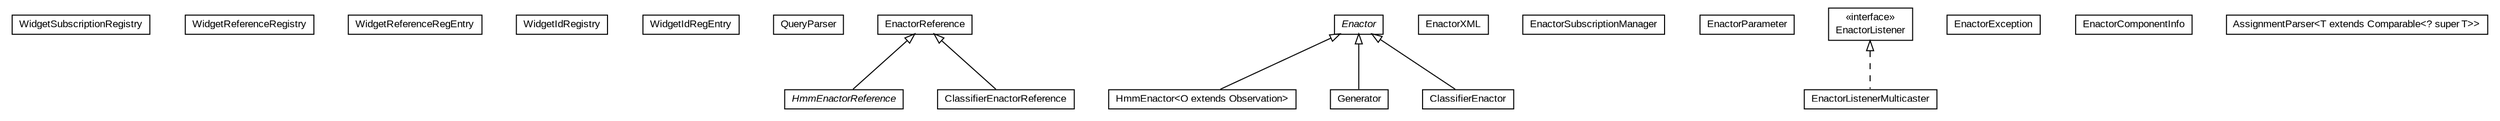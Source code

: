#!/usr/local/bin/dot
#
# Class diagram 
# Generated by UMLGraph version 5.3 (http://www.umlgraph.org/)
#

digraph G {
	edge [fontname="arial",fontsize=10,labelfontname="arial",labelfontsize=10];
	node [fontname="arial",fontsize=10,shape=plaintext];
	nodesep=0.25;
	ranksep=0.5;
	// context.arch.enactor.WidgetSubscriptionRegistry
	c9757 [label=<<table title="context.arch.enactor.WidgetSubscriptionRegistry" border="0" cellborder="1" cellspacing="0" cellpadding="2" port="p" href="./WidgetSubscriptionRegistry.html">
		<tr><td><table border="0" cellspacing="0" cellpadding="1">
<tr><td align="center" balign="center"> WidgetSubscriptionRegistry </td></tr>
		</table></td></tr>
		</table>>, fontname="arial", fontcolor="black", fontsize=10.0];
	// context.arch.enactor.WidgetReferenceRegistry
	c9758 [label=<<table title="context.arch.enactor.WidgetReferenceRegistry" border="0" cellborder="1" cellspacing="0" cellpadding="2" port="p" href="./WidgetReferenceRegistry.html">
		<tr><td><table border="0" cellspacing="0" cellpadding="1">
<tr><td align="center" balign="center"> WidgetReferenceRegistry </td></tr>
		</table></td></tr>
		</table>>, fontname="arial", fontcolor="black", fontsize=10.0];
	// context.arch.enactor.WidgetReferenceRegistry.WidgetReferenceRegEntry
	c9759 [label=<<table title="context.arch.enactor.WidgetReferenceRegistry.WidgetReferenceRegEntry" border="0" cellborder="1" cellspacing="0" cellpadding="2" port="p" href="./WidgetReferenceRegistry.WidgetReferenceRegEntry.html">
		<tr><td><table border="0" cellspacing="0" cellpadding="1">
<tr><td align="center" balign="center"> WidgetReferenceRegEntry </td></tr>
		</table></td></tr>
		</table>>, fontname="arial", fontcolor="black", fontsize=10.0];
	// context.arch.enactor.WidgetIdRegistry
	c9760 [label=<<table title="context.arch.enactor.WidgetIdRegistry" border="0" cellborder="1" cellspacing="0" cellpadding="2" port="p" href="./WidgetIdRegistry.html">
		<tr><td><table border="0" cellspacing="0" cellpadding="1">
<tr><td align="center" balign="center"> WidgetIdRegistry </td></tr>
		</table></td></tr>
		</table>>, fontname="arial", fontcolor="black", fontsize=10.0];
	// context.arch.enactor.WidgetIdRegistry.WidgetIdRegEntry
	c9761 [label=<<table title="context.arch.enactor.WidgetIdRegistry.WidgetIdRegEntry" border="0" cellborder="1" cellspacing="0" cellpadding="2" port="p" href="./WidgetIdRegistry.WidgetIdRegEntry.html">
		<tr><td><table border="0" cellspacing="0" cellpadding="1">
<tr><td align="center" balign="center"> WidgetIdRegEntry </td></tr>
		</table></td></tr>
		</table>>, fontname="arial", fontcolor="black", fontsize=10.0];
	// context.arch.enactor.QueryParser
	c9762 [label=<<table title="context.arch.enactor.QueryParser" border="0" cellborder="1" cellspacing="0" cellpadding="2" port="p" href="./QueryParser.html">
		<tr><td><table border="0" cellspacing="0" cellpadding="1">
<tr><td align="center" balign="center"> QueryParser </td></tr>
		</table></td></tr>
		</table>>, fontname="arial", fontcolor="black", fontsize=10.0];
	// context.arch.enactor.HmmEnactorReference
	c9763 [label=<<table title="context.arch.enactor.HmmEnactorReference" border="0" cellborder="1" cellspacing="0" cellpadding="2" port="p" href="./HmmEnactorReference.html">
		<tr><td><table border="0" cellspacing="0" cellpadding="1">
<tr><td align="center" balign="center"><font face="arial italic"> HmmEnactorReference </font></td></tr>
		</table></td></tr>
		</table>>, fontname="arial", fontcolor="black", fontsize=10.0];
	// context.arch.enactor.HmmEnactor<O extends be.ac.ulg.montefiore.run.jahmm.Observation>
	c9764 [label=<<table title="context.arch.enactor.HmmEnactor" border="0" cellborder="1" cellspacing="0" cellpadding="2" port="p" href="./HmmEnactor.html">
		<tr><td><table border="0" cellspacing="0" cellpadding="1">
<tr><td align="center" balign="center"> HmmEnactor&lt;O extends Observation&gt; </td></tr>
		</table></td></tr>
		</table>>, fontname="arial", fontcolor="black", fontsize=10.0];
	// context.arch.enactor.Generator
	c9765 [label=<<table title="context.arch.enactor.Generator" border="0" cellborder="1" cellspacing="0" cellpadding="2" port="p" href="./Generator.html">
		<tr><td><table border="0" cellspacing="0" cellpadding="1">
<tr><td align="center" balign="center"> Generator </td></tr>
		</table></td></tr>
		</table>>, fontname="arial", fontcolor="black", fontsize=10.0];
	// context.arch.enactor.EnactorXML
	c9766 [label=<<table title="context.arch.enactor.EnactorXML" border="0" cellborder="1" cellspacing="0" cellpadding="2" port="p" href="./EnactorXML.html">
		<tr><td><table border="0" cellspacing="0" cellpadding="1">
<tr><td align="center" balign="center"> EnactorXML </td></tr>
		</table></td></tr>
		</table>>, fontname="arial", fontcolor="black", fontsize=10.0];
	// context.arch.enactor.EnactorSubscriptionManager
	c9767 [label=<<table title="context.arch.enactor.EnactorSubscriptionManager" border="0" cellborder="1" cellspacing="0" cellpadding="2" port="p" href="./EnactorSubscriptionManager.html">
		<tr><td><table border="0" cellspacing="0" cellpadding="1">
<tr><td align="center" balign="center"> EnactorSubscriptionManager </td></tr>
		</table></td></tr>
		</table>>, fontname="arial", fontcolor="black", fontsize=10.0];
	// context.arch.enactor.EnactorReference
	c9768 [label=<<table title="context.arch.enactor.EnactorReference" border="0" cellborder="1" cellspacing="0" cellpadding="2" port="p" href="./EnactorReference.html">
		<tr><td><table border="0" cellspacing="0" cellpadding="1">
<tr><td align="center" balign="center"> EnactorReference </td></tr>
		</table></td></tr>
		</table>>, fontname="arial", fontcolor="black", fontsize=10.0];
	// context.arch.enactor.EnactorParameter
	c9769 [label=<<table title="context.arch.enactor.EnactorParameter" border="0" cellborder="1" cellspacing="0" cellpadding="2" port="p" href="./EnactorParameter.html">
		<tr><td><table border="0" cellspacing="0" cellpadding="1">
<tr><td align="center" balign="center"> EnactorParameter </td></tr>
		</table></td></tr>
		</table>>, fontname="arial", fontcolor="black", fontsize=10.0];
	// context.arch.enactor.EnactorListenerMulticaster
	c9770 [label=<<table title="context.arch.enactor.EnactorListenerMulticaster" border="0" cellborder="1" cellspacing="0" cellpadding="2" port="p" href="./EnactorListenerMulticaster.html">
		<tr><td><table border="0" cellspacing="0" cellpadding="1">
<tr><td align="center" balign="center"> EnactorListenerMulticaster </td></tr>
		</table></td></tr>
		</table>>, fontname="arial", fontcolor="black", fontsize=10.0];
	// context.arch.enactor.EnactorListener
	c9771 [label=<<table title="context.arch.enactor.EnactorListener" border="0" cellborder="1" cellspacing="0" cellpadding="2" port="p" href="./EnactorListener.html">
		<tr><td><table border="0" cellspacing="0" cellpadding="1">
<tr><td align="center" balign="center"> &#171;interface&#187; </td></tr>
<tr><td align="center" balign="center"> EnactorListener </td></tr>
		</table></td></tr>
		</table>>, fontname="arial", fontcolor="black", fontsize=10.0];
	// context.arch.enactor.EnactorException
	c9772 [label=<<table title="context.arch.enactor.EnactorException" border="0" cellborder="1" cellspacing="0" cellpadding="2" port="p" href="./EnactorException.html">
		<tr><td><table border="0" cellspacing="0" cellpadding="1">
<tr><td align="center" balign="center"> EnactorException </td></tr>
		</table></td></tr>
		</table>>, fontname="arial", fontcolor="black", fontsize=10.0];
	// context.arch.enactor.EnactorComponentInfo
	c9773 [label=<<table title="context.arch.enactor.EnactorComponentInfo" border="0" cellborder="1" cellspacing="0" cellpadding="2" port="p" href="./EnactorComponentInfo.html">
		<tr><td><table border="0" cellspacing="0" cellpadding="1">
<tr><td align="center" balign="center"> EnactorComponentInfo </td></tr>
		</table></td></tr>
		</table>>, fontname="arial", fontcolor="black", fontsize=10.0];
	// context.arch.enactor.Enactor
	c9774 [label=<<table title="context.arch.enactor.Enactor" border="0" cellborder="1" cellspacing="0" cellpadding="2" port="p" href="./Enactor.html">
		<tr><td><table border="0" cellspacing="0" cellpadding="1">
<tr><td align="center" balign="center"><font face="arial italic"> Enactor </font></td></tr>
		</table></td></tr>
		</table>>, fontname="arial", fontcolor="black", fontsize=10.0];
	// context.arch.enactor.ClassifierEnactorReference
	c9775 [label=<<table title="context.arch.enactor.ClassifierEnactorReference" border="0" cellborder="1" cellspacing="0" cellpadding="2" port="p" href="./ClassifierEnactorReference.html">
		<tr><td><table border="0" cellspacing="0" cellpadding="1">
<tr><td align="center" balign="center"> ClassifierEnactorReference </td></tr>
		</table></td></tr>
		</table>>, fontname="arial", fontcolor="black", fontsize=10.0];
	// context.arch.enactor.ClassifierEnactor
	c9776 [label=<<table title="context.arch.enactor.ClassifierEnactor" border="0" cellborder="1" cellspacing="0" cellpadding="2" port="p" href="./ClassifierEnactor.html">
		<tr><td><table border="0" cellspacing="0" cellpadding="1">
<tr><td align="center" balign="center"> ClassifierEnactor </td></tr>
		</table></td></tr>
		</table>>, fontname="arial", fontcolor="black", fontsize=10.0];
	// context.arch.enactor.AssignmentParser<T extends java.lang.Comparable<? super T>>
	c9777 [label=<<table title="context.arch.enactor.AssignmentParser" border="0" cellborder="1" cellspacing="0" cellpadding="2" port="p" href="./AssignmentParser.html">
		<tr><td><table border="0" cellspacing="0" cellpadding="1">
<tr><td align="center" balign="center"> AssignmentParser&lt;T extends Comparable&lt;? super T&gt;&gt; </td></tr>
		</table></td></tr>
		</table>>, fontname="arial", fontcolor="black", fontsize=10.0];
	//context.arch.enactor.HmmEnactorReference extends context.arch.enactor.EnactorReference
	c9768:p -> c9763:p [dir=back,arrowtail=empty];
	//context.arch.enactor.HmmEnactor<O extends be.ac.ulg.montefiore.run.jahmm.Observation> extends context.arch.enactor.Enactor
	c9774:p -> c9764:p [dir=back,arrowtail=empty];
	//context.arch.enactor.Generator extends context.arch.enactor.Enactor
	c9774:p -> c9765:p [dir=back,arrowtail=empty];
	//context.arch.enactor.EnactorListenerMulticaster implements context.arch.enactor.EnactorListener
	c9771:p -> c9770:p [dir=back,arrowtail=empty,style=dashed];
	//context.arch.enactor.ClassifierEnactorReference extends context.arch.enactor.EnactorReference
	c9768:p -> c9775:p [dir=back,arrowtail=empty];
	//context.arch.enactor.ClassifierEnactor extends context.arch.enactor.Enactor
	c9774:p -> c9776:p [dir=back,arrowtail=empty];
}

